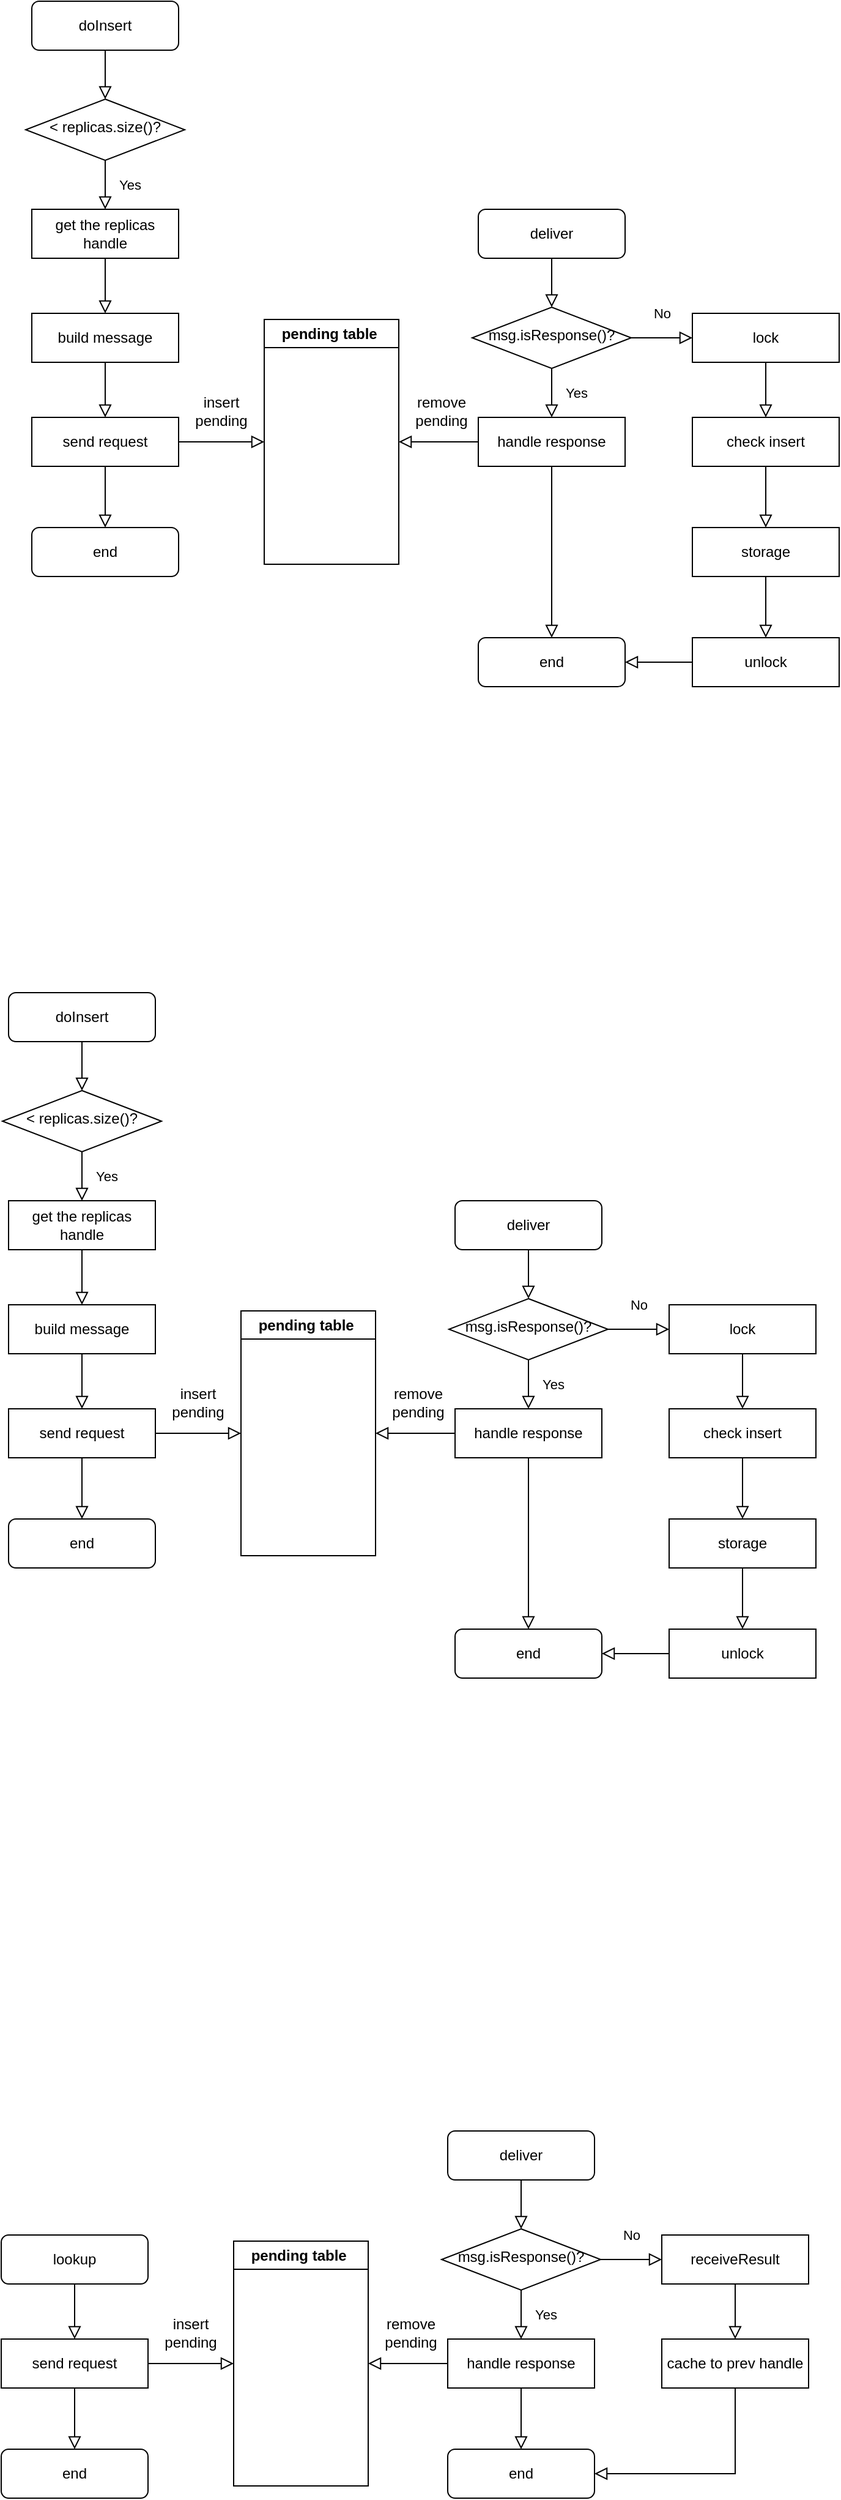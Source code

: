 <mxfile version="20.8.22" type="github">
  <diagram id="C5RBs43oDa-KdzZeNtuy" name="Page-1">
    <mxGraphModel dx="1613" dy="644" grid="1" gridSize="10" guides="1" tooltips="1" connect="1" arrows="1" fold="1" page="1" pageScale="1" pageWidth="827" pageHeight="1169" math="0" shadow="0">
      <root>
        <mxCell id="WIyWlLk6GJQsqaUBKTNV-0" />
        <mxCell id="WIyWlLk6GJQsqaUBKTNV-1" parent="WIyWlLk6GJQsqaUBKTNV-0" />
        <mxCell id="WIyWlLk6GJQsqaUBKTNV-2" value="" style="rounded=0;html=1;jettySize=auto;orthogonalLoop=1;fontSize=11;endArrow=block;endFill=0;endSize=8;strokeWidth=1;shadow=0;labelBackgroundColor=none;edgeStyle=orthogonalEdgeStyle;" parent="WIyWlLk6GJQsqaUBKTNV-1" source="WIyWlLk6GJQsqaUBKTNV-3" target="WIyWlLk6GJQsqaUBKTNV-6" edge="1">
          <mxGeometry relative="1" as="geometry" />
        </mxCell>
        <mxCell id="WIyWlLk6GJQsqaUBKTNV-3" value="doInsert" style="rounded=1;whiteSpace=wrap;html=1;fontSize=12;glass=0;strokeWidth=1;shadow=0;" parent="WIyWlLk6GJQsqaUBKTNV-1" vertex="1">
          <mxGeometry x="105" y="50" width="120" height="40" as="geometry" />
        </mxCell>
        <mxCell id="WIyWlLk6GJQsqaUBKTNV-4" value="Yes" style="rounded=0;html=1;jettySize=auto;orthogonalLoop=1;fontSize=11;endArrow=block;endFill=0;endSize=8;strokeWidth=1;shadow=0;labelBackgroundColor=none;edgeStyle=orthogonalEdgeStyle;" parent="WIyWlLk6GJQsqaUBKTNV-1" source="WIyWlLk6GJQsqaUBKTNV-6" target="H5BLx-7K5FUIB1N3bR7o-8" edge="1">
          <mxGeometry y="20" relative="1" as="geometry">
            <mxPoint as="offset" />
            <mxPoint x="165" y="250" as="targetPoint" />
          </mxGeometry>
        </mxCell>
        <mxCell id="WIyWlLk6GJQsqaUBKTNV-6" value="&amp;lt; replicas.size()?" style="rhombus;whiteSpace=wrap;html=1;shadow=0;fontFamily=Helvetica;fontSize=12;align=center;strokeWidth=1;spacing=6;spacingTop=-4;" parent="WIyWlLk6GJQsqaUBKTNV-1" vertex="1">
          <mxGeometry x="100" y="130" width="130" height="50" as="geometry" />
        </mxCell>
        <mxCell id="H5BLx-7K5FUIB1N3bR7o-4" value="" style="rounded=0;html=1;jettySize=auto;orthogonalLoop=1;fontSize=11;endArrow=block;endFill=0;endSize=8;strokeWidth=1;shadow=0;labelBackgroundColor=none;edgeStyle=orthogonalEdgeStyle;" edge="1" parent="WIyWlLk6GJQsqaUBKTNV-1" source="H5BLx-7K5FUIB1N3bR7o-8" target="H5BLx-7K5FUIB1N3bR7o-9">
          <mxGeometry y="20" relative="1" as="geometry">
            <mxPoint as="offset" />
            <mxPoint x="165" y="290" as="sourcePoint" />
            <mxPoint x="165" y="320" as="targetPoint" />
          </mxGeometry>
        </mxCell>
        <mxCell id="H5BLx-7K5FUIB1N3bR7o-5" value="" style="rounded=0;html=1;jettySize=auto;orthogonalLoop=1;fontSize=11;endArrow=block;endFill=0;endSize=8;strokeWidth=1;shadow=0;labelBackgroundColor=none;edgeStyle=orthogonalEdgeStyle;" edge="1" parent="WIyWlLk6GJQsqaUBKTNV-1" source="H5BLx-7K5FUIB1N3bR7o-9" target="H5BLx-7K5FUIB1N3bR7o-10">
          <mxGeometry y="20" relative="1" as="geometry">
            <mxPoint as="offset" />
            <mxPoint x="165" y="360" as="sourcePoint" />
            <mxPoint x="185" y="270" as="targetPoint" />
          </mxGeometry>
        </mxCell>
        <mxCell id="H5BLx-7K5FUIB1N3bR7o-6" value="end" style="rounded=1;whiteSpace=wrap;html=1;fontSize=12;glass=0;strokeWidth=1;shadow=0;" vertex="1" parent="WIyWlLk6GJQsqaUBKTNV-1">
          <mxGeometry x="105" y="480" width="120" height="40" as="geometry" />
        </mxCell>
        <mxCell id="H5BLx-7K5FUIB1N3bR7o-8" value="get the replicas handle" style="rounded=0;whiteSpace=wrap;html=1;" vertex="1" parent="WIyWlLk6GJQsqaUBKTNV-1">
          <mxGeometry x="105" y="220" width="120" height="40" as="geometry" />
        </mxCell>
        <mxCell id="H5BLx-7K5FUIB1N3bR7o-9" value="build message" style="rounded=0;whiteSpace=wrap;html=1;" vertex="1" parent="WIyWlLk6GJQsqaUBKTNV-1">
          <mxGeometry x="105" y="305" width="120" height="40" as="geometry" />
        </mxCell>
        <mxCell id="H5BLx-7K5FUIB1N3bR7o-10" value="send request" style="rounded=0;whiteSpace=wrap;html=1;" vertex="1" parent="WIyWlLk6GJQsqaUBKTNV-1">
          <mxGeometry x="105" y="390" width="120" height="40" as="geometry" />
        </mxCell>
        <mxCell id="H5BLx-7K5FUIB1N3bR7o-11" value="" style="rounded=0;html=1;jettySize=auto;orthogonalLoop=1;fontSize=11;endArrow=block;endFill=0;endSize=8;strokeWidth=1;shadow=0;labelBackgroundColor=none;edgeStyle=orthogonalEdgeStyle;" edge="1" parent="WIyWlLk6GJQsqaUBKTNV-1" source="H5BLx-7K5FUIB1N3bR7o-10" target="H5BLx-7K5FUIB1N3bR7o-6">
          <mxGeometry y="20" relative="1" as="geometry">
            <mxPoint as="offset" />
            <mxPoint x="175" y="370" as="sourcePoint" />
            <mxPoint x="175" y="400" as="targetPoint" />
          </mxGeometry>
        </mxCell>
        <mxCell id="H5BLx-7K5FUIB1N3bR7o-15" value="pending table&amp;nbsp;" style="swimlane;whiteSpace=wrap;html=1;" vertex="1" parent="WIyWlLk6GJQsqaUBKTNV-1">
          <mxGeometry x="295" y="310" width="110" height="200" as="geometry" />
        </mxCell>
        <mxCell id="H5BLx-7K5FUIB1N3bR7o-16" value="" style="rounded=0;html=1;jettySize=auto;orthogonalLoop=1;fontSize=11;endArrow=block;endFill=0;endSize=8;strokeWidth=1;shadow=0;labelBackgroundColor=none;edgeStyle=orthogonalEdgeStyle;exitX=1;exitY=0.5;exitDx=0;exitDy=0;" edge="1" parent="WIyWlLk6GJQsqaUBKTNV-1" source="H5BLx-7K5FUIB1N3bR7o-10" target="H5BLx-7K5FUIB1N3bR7o-15">
          <mxGeometry y="20" relative="1" as="geometry">
            <mxPoint as="offset" />
            <mxPoint x="175" y="370" as="sourcePoint" />
            <mxPoint x="175" y="400" as="targetPoint" />
          </mxGeometry>
        </mxCell>
        <mxCell id="H5BLx-7K5FUIB1N3bR7o-17" value="insert pending" style="text;html=1;strokeColor=none;fillColor=none;align=center;verticalAlign=middle;whiteSpace=wrap;rounded=0;" vertex="1" parent="WIyWlLk6GJQsqaUBKTNV-1">
          <mxGeometry x="230" y="370" width="60" height="30" as="geometry" />
        </mxCell>
        <mxCell id="H5BLx-7K5FUIB1N3bR7o-18" value="handle response" style="rounded=0;whiteSpace=wrap;html=1;" vertex="1" parent="WIyWlLk6GJQsqaUBKTNV-1">
          <mxGeometry x="470" y="390" width="120" height="40" as="geometry" />
        </mxCell>
        <mxCell id="H5BLx-7K5FUIB1N3bR7o-19" value="" style="rounded=0;html=1;jettySize=auto;orthogonalLoop=1;fontSize=11;endArrow=block;endFill=0;endSize=8;strokeWidth=1;shadow=0;labelBackgroundColor=none;edgeStyle=orthogonalEdgeStyle;entryX=1;entryY=0.5;entryDx=0;entryDy=0;" edge="1" parent="WIyWlLk6GJQsqaUBKTNV-1" source="H5BLx-7K5FUIB1N3bR7o-18" target="H5BLx-7K5FUIB1N3bR7o-15">
          <mxGeometry y="20" relative="1" as="geometry">
            <mxPoint as="offset" />
            <mxPoint x="235" y="420" as="sourcePoint" />
            <mxPoint x="335" y="420" as="targetPoint" />
          </mxGeometry>
        </mxCell>
        <mxCell id="H5BLx-7K5FUIB1N3bR7o-20" value="remove pending" style="text;html=1;strokeColor=none;fillColor=none;align=center;verticalAlign=middle;whiteSpace=wrap;rounded=0;" vertex="1" parent="WIyWlLk6GJQsqaUBKTNV-1">
          <mxGeometry x="410" y="370" width="60" height="30" as="geometry" />
        </mxCell>
        <mxCell id="H5BLx-7K5FUIB1N3bR7o-21" value="msg.isResponse()?" style="rhombus;whiteSpace=wrap;html=1;shadow=0;fontFamily=Helvetica;fontSize=12;align=center;strokeWidth=1;spacing=6;spacingTop=-4;" vertex="1" parent="WIyWlLk6GJQsqaUBKTNV-1">
          <mxGeometry x="465" y="300" width="130" height="50" as="geometry" />
        </mxCell>
        <mxCell id="H5BLx-7K5FUIB1N3bR7o-22" value="Yes" style="rounded=0;html=1;jettySize=auto;orthogonalLoop=1;fontSize=11;endArrow=block;endFill=0;endSize=8;strokeWidth=1;shadow=0;labelBackgroundColor=none;edgeStyle=orthogonalEdgeStyle;exitX=0.5;exitY=1;exitDx=0;exitDy=0;" edge="1" parent="WIyWlLk6GJQsqaUBKTNV-1" source="H5BLx-7K5FUIB1N3bR7o-21" target="H5BLx-7K5FUIB1N3bR7o-18">
          <mxGeometry y="20" relative="1" as="geometry">
            <mxPoint as="offset" />
            <mxPoint x="100" y="230" as="sourcePoint" />
            <mxPoint x="100" y="260" as="targetPoint" />
          </mxGeometry>
        </mxCell>
        <mxCell id="H5BLx-7K5FUIB1N3bR7o-23" value="deliver" style="rounded=1;whiteSpace=wrap;html=1;fontSize=12;glass=0;strokeWidth=1;shadow=0;" vertex="1" parent="WIyWlLk6GJQsqaUBKTNV-1">
          <mxGeometry x="470" y="220" width="120" height="40" as="geometry" />
        </mxCell>
        <mxCell id="H5BLx-7K5FUIB1N3bR7o-24" value="" style="rounded=0;html=1;jettySize=auto;orthogonalLoop=1;fontSize=11;endArrow=block;endFill=0;endSize=8;strokeWidth=1;shadow=0;labelBackgroundColor=none;edgeStyle=orthogonalEdgeStyle;exitX=0.5;exitY=1;exitDx=0;exitDy=0;entryX=0.5;entryY=0;entryDx=0;entryDy=0;" edge="1" parent="WIyWlLk6GJQsqaUBKTNV-1" source="H5BLx-7K5FUIB1N3bR7o-23" target="H5BLx-7K5FUIB1N3bR7o-21">
          <mxGeometry relative="1" as="geometry">
            <mxPoint x="100" y="100" as="sourcePoint" />
            <mxPoint x="100" y="140" as="targetPoint" />
          </mxGeometry>
        </mxCell>
        <mxCell id="H5BLx-7K5FUIB1N3bR7o-25" value="end" style="rounded=1;whiteSpace=wrap;html=1;fontSize=12;glass=0;strokeWidth=1;shadow=0;" vertex="1" parent="WIyWlLk6GJQsqaUBKTNV-1">
          <mxGeometry x="470" y="570" width="120" height="40" as="geometry" />
        </mxCell>
        <mxCell id="H5BLx-7K5FUIB1N3bR7o-26" value="" style="rounded=0;html=1;jettySize=auto;orthogonalLoop=1;fontSize=11;endArrow=block;endFill=0;endSize=8;strokeWidth=1;shadow=0;labelBackgroundColor=none;edgeStyle=orthogonalEdgeStyle;exitX=0.5;exitY=1;exitDx=0;exitDy=0;" edge="1" parent="WIyWlLk6GJQsqaUBKTNV-1" source="H5BLx-7K5FUIB1N3bR7o-18" target="H5BLx-7K5FUIB1N3bR7o-25">
          <mxGeometry y="20" relative="1" as="geometry">
            <mxPoint as="offset" />
            <mxPoint x="100" y="440" as="sourcePoint" />
            <mxPoint x="100" y="490" as="targetPoint" />
          </mxGeometry>
        </mxCell>
        <mxCell id="H5BLx-7K5FUIB1N3bR7o-29" value="check insert" style="rounded=0;whiteSpace=wrap;html=1;" vertex="1" parent="WIyWlLk6GJQsqaUBKTNV-1">
          <mxGeometry x="645" y="390" width="120" height="40" as="geometry" />
        </mxCell>
        <mxCell id="H5BLx-7K5FUIB1N3bR7o-30" value="lock" style="rounded=0;whiteSpace=wrap;html=1;" vertex="1" parent="WIyWlLk6GJQsqaUBKTNV-1">
          <mxGeometry x="645" y="305" width="120" height="40" as="geometry" />
        </mxCell>
        <mxCell id="H5BLx-7K5FUIB1N3bR7o-31" value="No" style="rounded=0;html=1;jettySize=auto;orthogonalLoop=1;fontSize=11;endArrow=block;endFill=0;endSize=8;strokeWidth=1;shadow=0;labelBackgroundColor=none;edgeStyle=orthogonalEdgeStyle;exitX=1;exitY=0.5;exitDx=0;exitDy=0;" edge="1" parent="WIyWlLk6GJQsqaUBKTNV-1" source="H5BLx-7K5FUIB1N3bR7o-21" target="H5BLx-7K5FUIB1N3bR7o-30">
          <mxGeometry y="20" relative="1" as="geometry">
            <mxPoint as="offset" />
            <mxPoint x="540" y="360" as="sourcePoint" />
            <mxPoint x="540" y="400" as="targetPoint" />
          </mxGeometry>
        </mxCell>
        <mxCell id="H5BLx-7K5FUIB1N3bR7o-32" value="storage" style="rounded=0;whiteSpace=wrap;html=1;" vertex="1" parent="WIyWlLk6GJQsqaUBKTNV-1">
          <mxGeometry x="645" y="480" width="120" height="40" as="geometry" />
        </mxCell>
        <mxCell id="H5BLx-7K5FUIB1N3bR7o-33" value="" style="rounded=0;html=1;jettySize=auto;orthogonalLoop=1;fontSize=11;endArrow=block;endFill=0;endSize=8;strokeWidth=1;shadow=0;labelBackgroundColor=none;edgeStyle=orthogonalEdgeStyle;exitX=0.5;exitY=1;exitDx=0;exitDy=0;entryX=0.5;entryY=0;entryDx=0;entryDy=0;" edge="1" parent="WIyWlLk6GJQsqaUBKTNV-1" source="H5BLx-7K5FUIB1N3bR7o-30" target="H5BLx-7K5FUIB1N3bR7o-29">
          <mxGeometry y="20" relative="1" as="geometry">
            <mxPoint as="offset" />
            <mxPoint x="540" y="440" as="sourcePoint" />
            <mxPoint x="540" y="490" as="targetPoint" />
          </mxGeometry>
        </mxCell>
        <mxCell id="H5BLx-7K5FUIB1N3bR7o-34" value="" style="rounded=0;html=1;jettySize=auto;orthogonalLoop=1;fontSize=11;endArrow=block;endFill=0;endSize=8;strokeWidth=1;shadow=0;labelBackgroundColor=none;edgeStyle=orthogonalEdgeStyle;exitX=0.5;exitY=1;exitDx=0;exitDy=0;" edge="1" parent="WIyWlLk6GJQsqaUBKTNV-1" source="H5BLx-7K5FUIB1N3bR7o-29" target="H5BLx-7K5FUIB1N3bR7o-32">
          <mxGeometry y="20" relative="1" as="geometry">
            <mxPoint as="offset" />
            <mxPoint x="715" y="355" as="sourcePoint" />
            <mxPoint x="715" y="400" as="targetPoint" />
          </mxGeometry>
        </mxCell>
        <mxCell id="H5BLx-7K5FUIB1N3bR7o-35" value="" style="rounded=0;html=1;jettySize=auto;orthogonalLoop=1;fontSize=11;endArrow=block;endFill=0;endSize=8;strokeWidth=1;shadow=0;labelBackgroundColor=none;edgeStyle=orthogonalEdgeStyle;exitX=0.5;exitY=1;exitDx=0;exitDy=0;entryX=0.5;entryY=0;entryDx=0;entryDy=0;" edge="1" parent="WIyWlLk6GJQsqaUBKTNV-1" source="H5BLx-7K5FUIB1N3bR7o-32" target="H5BLx-7K5FUIB1N3bR7o-36">
          <mxGeometry y="20" relative="1" as="geometry">
            <mxPoint as="offset" />
            <mxPoint x="715" y="440" as="sourcePoint" />
            <mxPoint x="715" y="490" as="targetPoint" />
          </mxGeometry>
        </mxCell>
        <mxCell id="H5BLx-7K5FUIB1N3bR7o-36" value="unlock" style="rounded=0;whiteSpace=wrap;html=1;" vertex="1" parent="WIyWlLk6GJQsqaUBKTNV-1">
          <mxGeometry x="645" y="570" width="120" height="40" as="geometry" />
        </mxCell>
        <mxCell id="H5BLx-7K5FUIB1N3bR7o-38" value="" style="rounded=0;html=1;jettySize=auto;orthogonalLoop=1;fontSize=11;endArrow=block;endFill=0;endSize=8;strokeWidth=1;shadow=0;labelBackgroundColor=none;edgeStyle=orthogonalEdgeStyle;exitX=0;exitY=0.5;exitDx=0;exitDy=0;" edge="1" parent="WIyWlLk6GJQsqaUBKTNV-1" source="H5BLx-7K5FUIB1N3bR7o-36" target="H5BLx-7K5FUIB1N3bR7o-25">
          <mxGeometry y="20" relative="1" as="geometry">
            <mxPoint as="offset" />
            <mxPoint x="715" y="530" as="sourcePoint" />
            <mxPoint x="715" y="580" as="targetPoint" />
          </mxGeometry>
        </mxCell>
        <mxCell id="H5BLx-7K5FUIB1N3bR7o-39" value="" style="rounded=0;html=1;jettySize=auto;orthogonalLoop=1;fontSize=11;endArrow=block;endFill=0;endSize=8;strokeWidth=1;shadow=0;labelBackgroundColor=none;edgeStyle=orthogonalEdgeStyle;" edge="1" parent="WIyWlLk6GJQsqaUBKTNV-1" source="H5BLx-7K5FUIB1N3bR7o-40" target="H5BLx-7K5FUIB1N3bR7o-42">
          <mxGeometry relative="1" as="geometry" />
        </mxCell>
        <mxCell id="H5BLx-7K5FUIB1N3bR7o-40" value="doInsert" style="rounded=1;whiteSpace=wrap;html=1;fontSize=12;glass=0;strokeWidth=1;shadow=0;" vertex="1" parent="WIyWlLk6GJQsqaUBKTNV-1">
          <mxGeometry x="86" y="860" width="120" height="40" as="geometry" />
        </mxCell>
        <mxCell id="H5BLx-7K5FUIB1N3bR7o-41" value="Yes" style="rounded=0;html=1;jettySize=auto;orthogonalLoop=1;fontSize=11;endArrow=block;endFill=0;endSize=8;strokeWidth=1;shadow=0;labelBackgroundColor=none;edgeStyle=orthogonalEdgeStyle;" edge="1" parent="WIyWlLk6GJQsqaUBKTNV-1" source="H5BLx-7K5FUIB1N3bR7o-42" target="H5BLx-7K5FUIB1N3bR7o-46">
          <mxGeometry y="20" relative="1" as="geometry">
            <mxPoint as="offset" />
            <mxPoint x="146" y="1060" as="targetPoint" />
          </mxGeometry>
        </mxCell>
        <mxCell id="H5BLx-7K5FUIB1N3bR7o-42" value="&amp;lt; replicas.size()?" style="rhombus;whiteSpace=wrap;html=1;shadow=0;fontFamily=Helvetica;fontSize=12;align=center;strokeWidth=1;spacing=6;spacingTop=-4;" vertex="1" parent="WIyWlLk6GJQsqaUBKTNV-1">
          <mxGeometry x="81" y="940" width="130" height="50" as="geometry" />
        </mxCell>
        <mxCell id="H5BLx-7K5FUIB1N3bR7o-43" value="" style="rounded=0;html=1;jettySize=auto;orthogonalLoop=1;fontSize=11;endArrow=block;endFill=0;endSize=8;strokeWidth=1;shadow=0;labelBackgroundColor=none;edgeStyle=orthogonalEdgeStyle;" edge="1" parent="WIyWlLk6GJQsqaUBKTNV-1" source="H5BLx-7K5FUIB1N3bR7o-46" target="H5BLx-7K5FUIB1N3bR7o-47">
          <mxGeometry y="20" relative="1" as="geometry">
            <mxPoint as="offset" />
            <mxPoint x="146" y="1100" as="sourcePoint" />
            <mxPoint x="146" y="1130" as="targetPoint" />
          </mxGeometry>
        </mxCell>
        <mxCell id="H5BLx-7K5FUIB1N3bR7o-44" value="" style="rounded=0;html=1;jettySize=auto;orthogonalLoop=1;fontSize=11;endArrow=block;endFill=0;endSize=8;strokeWidth=1;shadow=0;labelBackgroundColor=none;edgeStyle=orthogonalEdgeStyle;" edge="1" parent="WIyWlLk6GJQsqaUBKTNV-1" source="H5BLx-7K5FUIB1N3bR7o-47" target="H5BLx-7K5FUIB1N3bR7o-48">
          <mxGeometry y="20" relative="1" as="geometry">
            <mxPoint as="offset" />
            <mxPoint x="146" y="1170" as="sourcePoint" />
            <mxPoint x="166" y="1080" as="targetPoint" />
          </mxGeometry>
        </mxCell>
        <mxCell id="H5BLx-7K5FUIB1N3bR7o-45" value="end" style="rounded=1;whiteSpace=wrap;html=1;fontSize=12;glass=0;strokeWidth=1;shadow=0;" vertex="1" parent="WIyWlLk6GJQsqaUBKTNV-1">
          <mxGeometry x="86" y="1290" width="120" height="40" as="geometry" />
        </mxCell>
        <mxCell id="H5BLx-7K5FUIB1N3bR7o-46" value="get the replicas handle" style="rounded=0;whiteSpace=wrap;html=1;" vertex="1" parent="WIyWlLk6GJQsqaUBKTNV-1">
          <mxGeometry x="86" y="1030" width="120" height="40" as="geometry" />
        </mxCell>
        <mxCell id="H5BLx-7K5FUIB1N3bR7o-47" value="build message" style="rounded=0;whiteSpace=wrap;html=1;" vertex="1" parent="WIyWlLk6GJQsqaUBKTNV-1">
          <mxGeometry x="86" y="1115" width="120" height="40" as="geometry" />
        </mxCell>
        <mxCell id="H5BLx-7K5FUIB1N3bR7o-48" value="send request" style="rounded=0;whiteSpace=wrap;html=1;" vertex="1" parent="WIyWlLk6GJQsqaUBKTNV-1">
          <mxGeometry x="86" y="1200" width="120" height="40" as="geometry" />
        </mxCell>
        <mxCell id="H5BLx-7K5FUIB1N3bR7o-49" value="" style="rounded=0;html=1;jettySize=auto;orthogonalLoop=1;fontSize=11;endArrow=block;endFill=0;endSize=8;strokeWidth=1;shadow=0;labelBackgroundColor=none;edgeStyle=orthogonalEdgeStyle;" edge="1" parent="WIyWlLk6GJQsqaUBKTNV-1" source="H5BLx-7K5FUIB1N3bR7o-48" target="H5BLx-7K5FUIB1N3bR7o-45">
          <mxGeometry y="20" relative="1" as="geometry">
            <mxPoint as="offset" />
            <mxPoint x="156" y="1180" as="sourcePoint" />
            <mxPoint x="156" y="1210" as="targetPoint" />
          </mxGeometry>
        </mxCell>
        <mxCell id="H5BLx-7K5FUIB1N3bR7o-50" value="pending table&amp;nbsp;" style="swimlane;whiteSpace=wrap;html=1;" vertex="1" parent="WIyWlLk6GJQsqaUBKTNV-1">
          <mxGeometry x="276" y="1120" width="110" height="200" as="geometry" />
        </mxCell>
        <mxCell id="H5BLx-7K5FUIB1N3bR7o-51" value="" style="rounded=0;html=1;jettySize=auto;orthogonalLoop=1;fontSize=11;endArrow=block;endFill=0;endSize=8;strokeWidth=1;shadow=0;labelBackgroundColor=none;edgeStyle=orthogonalEdgeStyle;exitX=1;exitY=0.5;exitDx=0;exitDy=0;" edge="1" parent="WIyWlLk6GJQsqaUBKTNV-1" source="H5BLx-7K5FUIB1N3bR7o-48" target="H5BLx-7K5FUIB1N3bR7o-50">
          <mxGeometry y="20" relative="1" as="geometry">
            <mxPoint as="offset" />
            <mxPoint x="156" y="1180" as="sourcePoint" />
            <mxPoint x="156" y="1210" as="targetPoint" />
          </mxGeometry>
        </mxCell>
        <mxCell id="H5BLx-7K5FUIB1N3bR7o-52" value="insert pending" style="text;html=1;strokeColor=none;fillColor=none;align=center;verticalAlign=middle;whiteSpace=wrap;rounded=0;" vertex="1" parent="WIyWlLk6GJQsqaUBKTNV-1">
          <mxGeometry x="211" y="1180" width="60" height="30" as="geometry" />
        </mxCell>
        <mxCell id="H5BLx-7K5FUIB1N3bR7o-53" value="handle response" style="rounded=0;whiteSpace=wrap;html=1;" vertex="1" parent="WIyWlLk6GJQsqaUBKTNV-1">
          <mxGeometry x="451" y="1200" width="120" height="40" as="geometry" />
        </mxCell>
        <mxCell id="H5BLx-7K5FUIB1N3bR7o-54" value="" style="rounded=0;html=1;jettySize=auto;orthogonalLoop=1;fontSize=11;endArrow=block;endFill=0;endSize=8;strokeWidth=1;shadow=0;labelBackgroundColor=none;edgeStyle=orthogonalEdgeStyle;entryX=1;entryY=0.5;entryDx=0;entryDy=0;" edge="1" parent="WIyWlLk6GJQsqaUBKTNV-1" source="H5BLx-7K5FUIB1N3bR7o-53" target="H5BLx-7K5FUIB1N3bR7o-50">
          <mxGeometry y="20" relative="1" as="geometry">
            <mxPoint as="offset" />
            <mxPoint x="216" y="1230" as="sourcePoint" />
            <mxPoint x="316" y="1230" as="targetPoint" />
          </mxGeometry>
        </mxCell>
        <mxCell id="H5BLx-7K5FUIB1N3bR7o-55" value="remove pending" style="text;html=1;strokeColor=none;fillColor=none;align=center;verticalAlign=middle;whiteSpace=wrap;rounded=0;" vertex="1" parent="WIyWlLk6GJQsqaUBKTNV-1">
          <mxGeometry x="391" y="1180" width="60" height="30" as="geometry" />
        </mxCell>
        <mxCell id="H5BLx-7K5FUIB1N3bR7o-56" value="msg.isResponse()?" style="rhombus;whiteSpace=wrap;html=1;shadow=0;fontFamily=Helvetica;fontSize=12;align=center;strokeWidth=1;spacing=6;spacingTop=-4;" vertex="1" parent="WIyWlLk6GJQsqaUBKTNV-1">
          <mxGeometry x="446" y="1110" width="130" height="50" as="geometry" />
        </mxCell>
        <mxCell id="H5BLx-7K5FUIB1N3bR7o-57" value="Yes" style="rounded=0;html=1;jettySize=auto;orthogonalLoop=1;fontSize=11;endArrow=block;endFill=0;endSize=8;strokeWidth=1;shadow=0;labelBackgroundColor=none;edgeStyle=orthogonalEdgeStyle;exitX=0.5;exitY=1;exitDx=0;exitDy=0;" edge="1" parent="WIyWlLk6GJQsqaUBKTNV-1" source="H5BLx-7K5FUIB1N3bR7o-56" target="H5BLx-7K5FUIB1N3bR7o-53">
          <mxGeometry y="20" relative="1" as="geometry">
            <mxPoint as="offset" />
            <mxPoint x="81" y="1040" as="sourcePoint" />
            <mxPoint x="81" y="1070" as="targetPoint" />
          </mxGeometry>
        </mxCell>
        <mxCell id="H5BLx-7K5FUIB1N3bR7o-58" value="deliver" style="rounded=1;whiteSpace=wrap;html=1;fontSize=12;glass=0;strokeWidth=1;shadow=0;" vertex="1" parent="WIyWlLk6GJQsqaUBKTNV-1">
          <mxGeometry x="451" y="1030" width="120" height="40" as="geometry" />
        </mxCell>
        <mxCell id="H5BLx-7K5FUIB1N3bR7o-59" value="" style="rounded=0;html=1;jettySize=auto;orthogonalLoop=1;fontSize=11;endArrow=block;endFill=0;endSize=8;strokeWidth=1;shadow=0;labelBackgroundColor=none;edgeStyle=orthogonalEdgeStyle;exitX=0.5;exitY=1;exitDx=0;exitDy=0;entryX=0.5;entryY=0;entryDx=0;entryDy=0;" edge="1" parent="WIyWlLk6GJQsqaUBKTNV-1" source="H5BLx-7K5FUIB1N3bR7o-58" target="H5BLx-7K5FUIB1N3bR7o-56">
          <mxGeometry relative="1" as="geometry">
            <mxPoint x="81" y="910" as="sourcePoint" />
            <mxPoint x="81" y="950" as="targetPoint" />
          </mxGeometry>
        </mxCell>
        <mxCell id="H5BLx-7K5FUIB1N3bR7o-60" value="end" style="rounded=1;whiteSpace=wrap;html=1;fontSize=12;glass=0;strokeWidth=1;shadow=0;" vertex="1" parent="WIyWlLk6GJQsqaUBKTNV-1">
          <mxGeometry x="451" y="1380" width="120" height="40" as="geometry" />
        </mxCell>
        <mxCell id="H5BLx-7K5FUIB1N3bR7o-61" value="" style="rounded=0;html=1;jettySize=auto;orthogonalLoop=1;fontSize=11;endArrow=block;endFill=0;endSize=8;strokeWidth=1;shadow=0;labelBackgroundColor=none;edgeStyle=orthogonalEdgeStyle;exitX=0.5;exitY=1;exitDx=0;exitDy=0;" edge="1" parent="WIyWlLk6GJQsqaUBKTNV-1" source="H5BLx-7K5FUIB1N3bR7o-53" target="H5BLx-7K5FUIB1N3bR7o-60">
          <mxGeometry y="20" relative="1" as="geometry">
            <mxPoint as="offset" />
            <mxPoint x="81" y="1250" as="sourcePoint" />
            <mxPoint x="81" y="1300" as="targetPoint" />
          </mxGeometry>
        </mxCell>
        <mxCell id="H5BLx-7K5FUIB1N3bR7o-62" value="check insert" style="rounded=0;whiteSpace=wrap;html=1;" vertex="1" parent="WIyWlLk6GJQsqaUBKTNV-1">
          <mxGeometry x="626" y="1200" width="120" height="40" as="geometry" />
        </mxCell>
        <mxCell id="H5BLx-7K5FUIB1N3bR7o-63" value="lock" style="rounded=0;whiteSpace=wrap;html=1;" vertex="1" parent="WIyWlLk6GJQsqaUBKTNV-1">
          <mxGeometry x="626" y="1115" width="120" height="40" as="geometry" />
        </mxCell>
        <mxCell id="H5BLx-7K5FUIB1N3bR7o-64" value="No" style="rounded=0;html=1;jettySize=auto;orthogonalLoop=1;fontSize=11;endArrow=block;endFill=0;endSize=8;strokeWidth=1;shadow=0;labelBackgroundColor=none;edgeStyle=orthogonalEdgeStyle;exitX=1;exitY=0.5;exitDx=0;exitDy=0;" edge="1" parent="WIyWlLk6GJQsqaUBKTNV-1" source="H5BLx-7K5FUIB1N3bR7o-56" target="H5BLx-7K5FUIB1N3bR7o-63">
          <mxGeometry y="20" relative="1" as="geometry">
            <mxPoint as="offset" />
            <mxPoint x="521" y="1170" as="sourcePoint" />
            <mxPoint x="521" y="1210" as="targetPoint" />
          </mxGeometry>
        </mxCell>
        <mxCell id="H5BLx-7K5FUIB1N3bR7o-65" value="storage" style="rounded=0;whiteSpace=wrap;html=1;" vertex="1" parent="WIyWlLk6GJQsqaUBKTNV-1">
          <mxGeometry x="626" y="1290" width="120" height="40" as="geometry" />
        </mxCell>
        <mxCell id="H5BLx-7K5FUIB1N3bR7o-66" value="" style="rounded=0;html=1;jettySize=auto;orthogonalLoop=1;fontSize=11;endArrow=block;endFill=0;endSize=8;strokeWidth=1;shadow=0;labelBackgroundColor=none;edgeStyle=orthogonalEdgeStyle;exitX=0.5;exitY=1;exitDx=0;exitDy=0;entryX=0.5;entryY=0;entryDx=0;entryDy=0;" edge="1" parent="WIyWlLk6GJQsqaUBKTNV-1" source="H5BLx-7K5FUIB1N3bR7o-63" target="H5BLx-7K5FUIB1N3bR7o-62">
          <mxGeometry y="20" relative="1" as="geometry">
            <mxPoint as="offset" />
            <mxPoint x="521" y="1250" as="sourcePoint" />
            <mxPoint x="521" y="1300" as="targetPoint" />
          </mxGeometry>
        </mxCell>
        <mxCell id="H5BLx-7K5FUIB1N3bR7o-67" value="" style="rounded=0;html=1;jettySize=auto;orthogonalLoop=1;fontSize=11;endArrow=block;endFill=0;endSize=8;strokeWidth=1;shadow=0;labelBackgroundColor=none;edgeStyle=orthogonalEdgeStyle;exitX=0.5;exitY=1;exitDx=0;exitDy=0;" edge="1" parent="WIyWlLk6GJQsqaUBKTNV-1" source="H5BLx-7K5FUIB1N3bR7o-62" target="H5BLx-7K5FUIB1N3bR7o-65">
          <mxGeometry y="20" relative="1" as="geometry">
            <mxPoint as="offset" />
            <mxPoint x="696" y="1165" as="sourcePoint" />
            <mxPoint x="696" y="1210" as="targetPoint" />
          </mxGeometry>
        </mxCell>
        <mxCell id="H5BLx-7K5FUIB1N3bR7o-68" value="" style="rounded=0;html=1;jettySize=auto;orthogonalLoop=1;fontSize=11;endArrow=block;endFill=0;endSize=8;strokeWidth=1;shadow=0;labelBackgroundColor=none;edgeStyle=orthogonalEdgeStyle;exitX=0.5;exitY=1;exitDx=0;exitDy=0;entryX=0.5;entryY=0;entryDx=0;entryDy=0;" edge="1" parent="WIyWlLk6GJQsqaUBKTNV-1" source="H5BLx-7K5FUIB1N3bR7o-65" target="H5BLx-7K5FUIB1N3bR7o-69">
          <mxGeometry y="20" relative="1" as="geometry">
            <mxPoint as="offset" />
            <mxPoint x="696" y="1250" as="sourcePoint" />
            <mxPoint x="696" y="1300" as="targetPoint" />
          </mxGeometry>
        </mxCell>
        <mxCell id="H5BLx-7K5FUIB1N3bR7o-69" value="unlock" style="rounded=0;whiteSpace=wrap;html=1;" vertex="1" parent="WIyWlLk6GJQsqaUBKTNV-1">
          <mxGeometry x="626" y="1380" width="120" height="40" as="geometry" />
        </mxCell>
        <mxCell id="H5BLx-7K5FUIB1N3bR7o-70" value="" style="rounded=0;html=1;jettySize=auto;orthogonalLoop=1;fontSize=11;endArrow=block;endFill=0;endSize=8;strokeWidth=1;shadow=0;labelBackgroundColor=none;edgeStyle=orthogonalEdgeStyle;exitX=0;exitY=0.5;exitDx=0;exitDy=0;" edge="1" parent="WIyWlLk6GJQsqaUBKTNV-1" source="H5BLx-7K5FUIB1N3bR7o-69" target="H5BLx-7K5FUIB1N3bR7o-60">
          <mxGeometry y="20" relative="1" as="geometry">
            <mxPoint as="offset" />
            <mxPoint x="696" y="1340" as="sourcePoint" />
            <mxPoint x="696" y="1390" as="targetPoint" />
          </mxGeometry>
        </mxCell>
        <mxCell id="H5BLx-7K5FUIB1N3bR7o-72" value="lookup" style="rounded=1;whiteSpace=wrap;html=1;fontSize=12;glass=0;strokeWidth=1;shadow=0;" vertex="1" parent="WIyWlLk6GJQsqaUBKTNV-1">
          <mxGeometry x="80" y="1875" width="120" height="40" as="geometry" />
        </mxCell>
        <mxCell id="H5BLx-7K5FUIB1N3bR7o-76" value="" style="rounded=0;html=1;jettySize=auto;orthogonalLoop=1;fontSize=11;endArrow=block;endFill=0;endSize=8;strokeWidth=1;shadow=0;labelBackgroundColor=none;edgeStyle=orthogonalEdgeStyle;exitX=0.5;exitY=1;exitDx=0;exitDy=0;" edge="1" parent="WIyWlLk6GJQsqaUBKTNV-1" source="H5BLx-7K5FUIB1N3bR7o-72" target="H5BLx-7K5FUIB1N3bR7o-80">
          <mxGeometry y="20" relative="1" as="geometry">
            <mxPoint as="offset" />
            <mxPoint x="140" y="1915" as="sourcePoint" />
            <mxPoint x="160" y="1840" as="targetPoint" />
          </mxGeometry>
        </mxCell>
        <mxCell id="H5BLx-7K5FUIB1N3bR7o-77" value="end" style="rounded=1;whiteSpace=wrap;html=1;fontSize=12;glass=0;strokeWidth=1;shadow=0;" vertex="1" parent="WIyWlLk6GJQsqaUBKTNV-1">
          <mxGeometry x="80" y="2050" width="120" height="40" as="geometry" />
        </mxCell>
        <mxCell id="H5BLx-7K5FUIB1N3bR7o-80" value="send request" style="rounded=0;whiteSpace=wrap;html=1;" vertex="1" parent="WIyWlLk6GJQsqaUBKTNV-1">
          <mxGeometry x="80" y="1960" width="120" height="40" as="geometry" />
        </mxCell>
        <mxCell id="H5BLx-7K5FUIB1N3bR7o-81" value="" style="rounded=0;html=1;jettySize=auto;orthogonalLoop=1;fontSize=11;endArrow=block;endFill=0;endSize=8;strokeWidth=1;shadow=0;labelBackgroundColor=none;edgeStyle=orthogonalEdgeStyle;" edge="1" parent="WIyWlLk6GJQsqaUBKTNV-1" source="H5BLx-7K5FUIB1N3bR7o-80" target="H5BLx-7K5FUIB1N3bR7o-77">
          <mxGeometry y="20" relative="1" as="geometry">
            <mxPoint as="offset" />
            <mxPoint x="150" y="1940" as="sourcePoint" />
            <mxPoint x="150" y="1970" as="targetPoint" />
          </mxGeometry>
        </mxCell>
        <mxCell id="H5BLx-7K5FUIB1N3bR7o-82" value="pending table&amp;nbsp;" style="swimlane;whiteSpace=wrap;html=1;" vertex="1" parent="WIyWlLk6GJQsqaUBKTNV-1">
          <mxGeometry x="270" y="1880" width="110" height="200" as="geometry" />
        </mxCell>
        <mxCell id="H5BLx-7K5FUIB1N3bR7o-83" value="" style="rounded=0;html=1;jettySize=auto;orthogonalLoop=1;fontSize=11;endArrow=block;endFill=0;endSize=8;strokeWidth=1;shadow=0;labelBackgroundColor=none;edgeStyle=orthogonalEdgeStyle;exitX=1;exitY=0.5;exitDx=0;exitDy=0;" edge="1" parent="WIyWlLk6GJQsqaUBKTNV-1" source="H5BLx-7K5FUIB1N3bR7o-80" target="H5BLx-7K5FUIB1N3bR7o-82">
          <mxGeometry y="20" relative="1" as="geometry">
            <mxPoint as="offset" />
            <mxPoint x="150" y="1940" as="sourcePoint" />
            <mxPoint x="150" y="1970" as="targetPoint" />
          </mxGeometry>
        </mxCell>
        <mxCell id="H5BLx-7K5FUIB1N3bR7o-84" value="insert pending" style="text;html=1;strokeColor=none;fillColor=none;align=center;verticalAlign=middle;whiteSpace=wrap;rounded=0;" vertex="1" parent="WIyWlLk6GJQsqaUBKTNV-1">
          <mxGeometry x="205" y="1940" width="60" height="30" as="geometry" />
        </mxCell>
        <mxCell id="H5BLx-7K5FUIB1N3bR7o-85" value="handle response" style="rounded=0;whiteSpace=wrap;html=1;" vertex="1" parent="WIyWlLk6GJQsqaUBKTNV-1">
          <mxGeometry x="445" y="1960" width="120" height="40" as="geometry" />
        </mxCell>
        <mxCell id="H5BLx-7K5FUIB1N3bR7o-86" value="" style="rounded=0;html=1;jettySize=auto;orthogonalLoop=1;fontSize=11;endArrow=block;endFill=0;endSize=8;strokeWidth=1;shadow=0;labelBackgroundColor=none;edgeStyle=orthogonalEdgeStyle;entryX=1;entryY=0.5;entryDx=0;entryDy=0;" edge="1" parent="WIyWlLk6GJQsqaUBKTNV-1" source="H5BLx-7K5FUIB1N3bR7o-85" target="H5BLx-7K5FUIB1N3bR7o-82">
          <mxGeometry y="20" relative="1" as="geometry">
            <mxPoint as="offset" />
            <mxPoint x="210" y="1990" as="sourcePoint" />
            <mxPoint x="310" y="1990" as="targetPoint" />
          </mxGeometry>
        </mxCell>
        <mxCell id="H5BLx-7K5FUIB1N3bR7o-87" value="remove pending" style="text;html=1;strokeColor=none;fillColor=none;align=center;verticalAlign=middle;whiteSpace=wrap;rounded=0;" vertex="1" parent="WIyWlLk6GJQsqaUBKTNV-1">
          <mxGeometry x="385" y="1940" width="60" height="30" as="geometry" />
        </mxCell>
        <mxCell id="H5BLx-7K5FUIB1N3bR7o-88" value="msg.isResponse()?" style="rhombus;whiteSpace=wrap;html=1;shadow=0;fontFamily=Helvetica;fontSize=12;align=center;strokeWidth=1;spacing=6;spacingTop=-4;" vertex="1" parent="WIyWlLk6GJQsqaUBKTNV-1">
          <mxGeometry x="440" y="1870" width="130" height="50" as="geometry" />
        </mxCell>
        <mxCell id="H5BLx-7K5FUIB1N3bR7o-89" value="Yes" style="rounded=0;html=1;jettySize=auto;orthogonalLoop=1;fontSize=11;endArrow=block;endFill=0;endSize=8;strokeWidth=1;shadow=0;labelBackgroundColor=none;edgeStyle=orthogonalEdgeStyle;exitX=0.5;exitY=1;exitDx=0;exitDy=0;" edge="1" parent="WIyWlLk6GJQsqaUBKTNV-1" source="H5BLx-7K5FUIB1N3bR7o-88" target="H5BLx-7K5FUIB1N3bR7o-85">
          <mxGeometry y="20" relative="1" as="geometry">
            <mxPoint as="offset" />
            <mxPoint x="75" y="1800" as="sourcePoint" />
            <mxPoint x="75" y="1830" as="targetPoint" />
          </mxGeometry>
        </mxCell>
        <mxCell id="H5BLx-7K5FUIB1N3bR7o-90" value="deliver" style="rounded=1;whiteSpace=wrap;html=1;fontSize=12;glass=0;strokeWidth=1;shadow=0;" vertex="1" parent="WIyWlLk6GJQsqaUBKTNV-1">
          <mxGeometry x="445" y="1790" width="120" height="40" as="geometry" />
        </mxCell>
        <mxCell id="H5BLx-7K5FUIB1N3bR7o-91" value="" style="rounded=0;html=1;jettySize=auto;orthogonalLoop=1;fontSize=11;endArrow=block;endFill=0;endSize=8;strokeWidth=1;shadow=0;labelBackgroundColor=none;edgeStyle=orthogonalEdgeStyle;exitX=0.5;exitY=1;exitDx=0;exitDy=0;entryX=0.5;entryY=0;entryDx=0;entryDy=0;" edge="1" parent="WIyWlLk6GJQsqaUBKTNV-1" source="H5BLx-7K5FUIB1N3bR7o-90" target="H5BLx-7K5FUIB1N3bR7o-88">
          <mxGeometry relative="1" as="geometry">
            <mxPoint x="75" y="1670" as="sourcePoint" />
            <mxPoint x="75" y="1710" as="targetPoint" />
          </mxGeometry>
        </mxCell>
        <mxCell id="H5BLx-7K5FUIB1N3bR7o-92" value="end" style="rounded=1;whiteSpace=wrap;html=1;fontSize=12;glass=0;strokeWidth=1;shadow=0;" vertex="1" parent="WIyWlLk6GJQsqaUBKTNV-1">
          <mxGeometry x="445" y="2050" width="120" height="40" as="geometry" />
        </mxCell>
        <mxCell id="H5BLx-7K5FUIB1N3bR7o-93" value="" style="rounded=0;html=1;jettySize=auto;orthogonalLoop=1;fontSize=11;endArrow=block;endFill=0;endSize=8;strokeWidth=1;shadow=0;labelBackgroundColor=none;edgeStyle=orthogonalEdgeStyle;exitX=0.5;exitY=1;exitDx=0;exitDy=0;" edge="1" parent="WIyWlLk6GJQsqaUBKTNV-1" source="H5BLx-7K5FUIB1N3bR7o-85" target="H5BLx-7K5FUIB1N3bR7o-92">
          <mxGeometry y="20" relative="1" as="geometry">
            <mxPoint as="offset" />
            <mxPoint x="75" y="2010" as="sourcePoint" />
            <mxPoint x="75" y="2060" as="targetPoint" />
            <Array as="points">
              <mxPoint x="505" y="2060" />
              <mxPoint x="505" y="2060" />
            </Array>
          </mxGeometry>
        </mxCell>
        <mxCell id="H5BLx-7K5FUIB1N3bR7o-95" value="receiveResult" style="rounded=0;whiteSpace=wrap;html=1;" vertex="1" parent="WIyWlLk6GJQsqaUBKTNV-1">
          <mxGeometry x="620" y="1875" width="120" height="40" as="geometry" />
        </mxCell>
        <mxCell id="H5BLx-7K5FUIB1N3bR7o-96" value="No" style="rounded=0;html=1;jettySize=auto;orthogonalLoop=1;fontSize=11;endArrow=block;endFill=0;endSize=8;strokeWidth=1;shadow=0;labelBackgroundColor=none;edgeStyle=orthogonalEdgeStyle;exitX=1;exitY=0.5;exitDx=0;exitDy=0;" edge="1" parent="WIyWlLk6GJQsqaUBKTNV-1" source="H5BLx-7K5FUIB1N3bR7o-88" target="H5BLx-7K5FUIB1N3bR7o-95">
          <mxGeometry y="20" relative="1" as="geometry">
            <mxPoint as="offset" />
            <mxPoint x="515" y="1930" as="sourcePoint" />
            <mxPoint x="515" y="1970" as="targetPoint" />
          </mxGeometry>
        </mxCell>
        <mxCell id="H5BLx-7K5FUIB1N3bR7o-98" value="" style="rounded=0;html=1;jettySize=auto;orthogonalLoop=1;fontSize=11;endArrow=block;endFill=0;endSize=8;strokeWidth=1;shadow=0;labelBackgroundColor=none;edgeStyle=orthogonalEdgeStyle;exitX=0.5;exitY=1;exitDx=0;exitDy=0;entryX=0.5;entryY=0;entryDx=0;entryDy=0;" edge="1" parent="WIyWlLk6GJQsqaUBKTNV-1" source="H5BLx-7K5FUIB1N3bR7o-95" target="H5BLx-7K5FUIB1N3bR7o-101">
          <mxGeometry y="20" relative="1" as="geometry">
            <mxPoint as="offset" />
            <mxPoint x="515" y="2010" as="sourcePoint" />
            <mxPoint x="680" y="1960" as="targetPoint" />
          </mxGeometry>
        </mxCell>
        <mxCell id="H5BLx-7K5FUIB1N3bR7o-101" value="cache to prev handle" style="rounded=0;whiteSpace=wrap;html=1;" vertex="1" parent="WIyWlLk6GJQsqaUBKTNV-1">
          <mxGeometry x="620" y="1960" width="120" height="40" as="geometry" />
        </mxCell>
        <mxCell id="H5BLx-7K5FUIB1N3bR7o-102" value="" style="rounded=0;html=1;jettySize=auto;orthogonalLoop=1;fontSize=11;endArrow=block;endFill=0;endSize=8;strokeWidth=1;shadow=0;labelBackgroundColor=none;edgeStyle=orthogonalEdgeStyle;exitX=0.5;exitY=1;exitDx=0;exitDy=0;entryX=1;entryY=0.5;entryDx=0;entryDy=0;" edge="1" parent="WIyWlLk6GJQsqaUBKTNV-1" source="H5BLx-7K5FUIB1N3bR7o-101" target="H5BLx-7K5FUIB1N3bR7o-92">
          <mxGeometry y="20" relative="1" as="geometry">
            <mxPoint as="offset" />
            <mxPoint x="690" y="2100" as="sourcePoint" />
            <mxPoint x="690" y="2150" as="targetPoint" />
          </mxGeometry>
        </mxCell>
      </root>
    </mxGraphModel>
  </diagram>
</mxfile>
